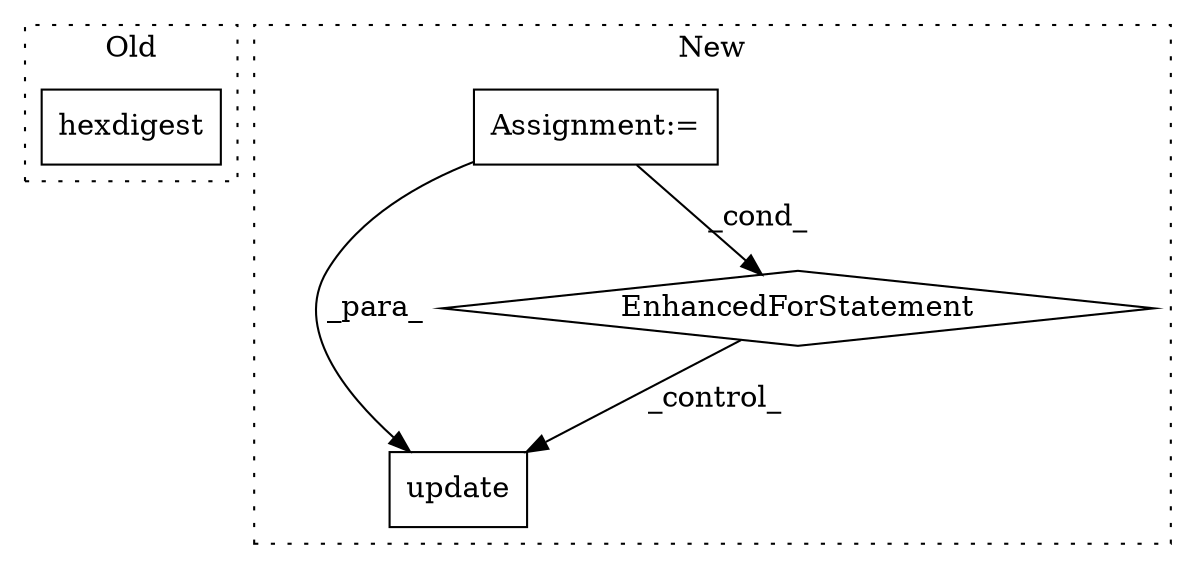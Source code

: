 digraph G {
subgraph cluster0 {
1 [label="hexdigest" a="32" s="1941" l="11" shape="box"];
label = "Old";
style="dotted";
}
subgraph cluster1 {
2 [label="update" a="32" s="2477,2491" l="7,1" shape="box"];
3 [label="EnhancedForStatement" a="70" s="2355,2460" l="53,2" shape="diamond"];
4 [label="Assignment:=" a="7" s="1551" l="1" shape="box"];
label = "New";
style="dotted";
}
3 -> 2 [label="_control_"];
4 -> 2 [label="_para_"];
4 -> 3 [label="_cond_"];
}